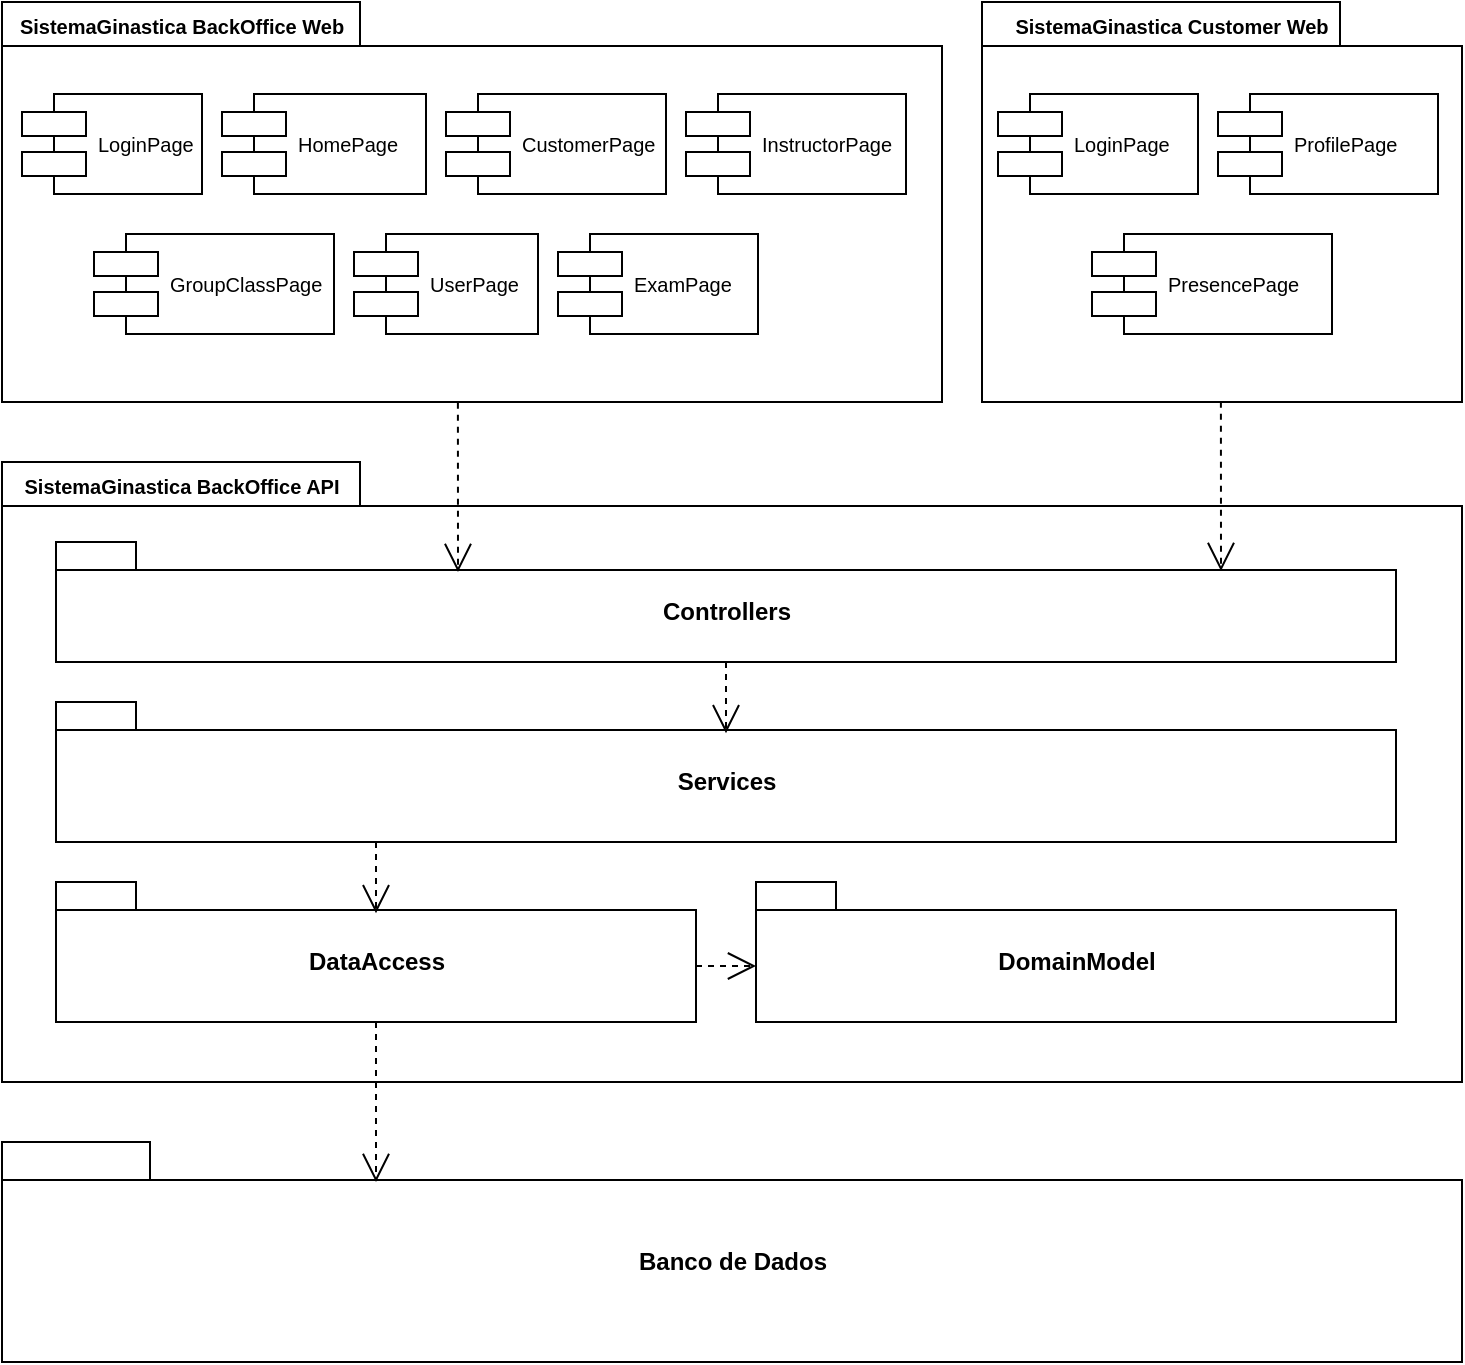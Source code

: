 <mxfile version="12.1.1" type="google" pages="1"><diagram id="hrIMmuR-obfQaq7nH790" name="Page-1"><mxGraphModel dx="1102" dy="677" grid="1" gridSize="10" guides="1" tooltips="1" connect="1" arrows="1" fold="1" page="1" pageScale="1" pageWidth="850" pageHeight="1100" math="0" shadow="0"><root><mxCell id="0"/><mxCell id="1" parent="0"/><mxCell id="etgORasXC1SIr4zEcuCT-1" value="" style="shape=folder;fontStyle=1;spacingTop=10;tabWidth=179;tabHeight=22;tabPosition=left;html=1;" vertex="1" parent="1"><mxGeometry x="50" y="40" width="470" height="200" as="geometry"/></mxCell><mxCell id="etgORasXC1SIr4zEcuCT-2" value="SistemaGinastica BackOffice Web" style="text;align=center;fontStyle=1;verticalAlign=middle;spacingLeft=3;spacingRight=3;strokeColor=none;rotatable=0;points=[[0,0.5],[1,0.5]];portConstraint=eastwest;fontSize=10;" vertex="1" parent="1"><mxGeometry x="100" y="44" width="80" height="16" as="geometry"/></mxCell><mxCell id="etgORasXC1SIr4zEcuCT-3" value="LoginPage" style="shape=component;align=left;spacingLeft=36;fontSize=10;" vertex="1" parent="1"><mxGeometry x="60" y="86" width="90" height="50" as="geometry"/></mxCell><mxCell id="etgORasXC1SIr4zEcuCT-4" value="HomePage" style="shape=component;align=left;spacingLeft=36;fontSize=10;" vertex="1" parent="1"><mxGeometry x="160" y="86" width="102" height="50" as="geometry"/></mxCell><mxCell id="etgORasXC1SIr4zEcuCT-5" value="CustomerPage" style="shape=component;align=left;spacingLeft=36;fontSize=10;" vertex="1" parent="1"><mxGeometry x="272" y="86" width="110" height="50" as="geometry"/></mxCell><mxCell id="etgORasXC1SIr4zEcuCT-6" value="InstructorPage" style="shape=component;align=left;spacingLeft=36;fontSize=10;" vertex="1" parent="1"><mxGeometry x="392" y="86" width="110" height="50" as="geometry"/></mxCell><mxCell id="etgORasXC1SIr4zEcuCT-7" value="GroupClassPage" style="shape=component;align=left;spacingLeft=36;fontSize=10;" vertex="1" parent="1"><mxGeometry x="96" y="156" width="120" height="50" as="geometry"/></mxCell><mxCell id="etgORasXC1SIr4zEcuCT-9" value="UserPage" style="shape=component;align=left;spacingLeft=36;fontSize=10;" vertex="1" parent="1"><mxGeometry x="226" y="156" width="92" height="50" as="geometry"/></mxCell><mxCell id="etgORasXC1SIr4zEcuCT-10" value="ExamPage" style="shape=component;align=left;spacingLeft=36;fontSize=10;" vertex="1" parent="1"><mxGeometry x="328" y="156" width="100" height="50" as="geometry"/></mxCell><mxCell id="etgORasXC1SIr4zEcuCT-15" value="" style="shape=folder;fontStyle=1;spacingTop=10;tabWidth=179;tabHeight=22;tabPosition=left;html=1;" vertex="1" parent="1"><mxGeometry x="540" y="40" width="240" height="200" as="geometry"/></mxCell><mxCell id="etgORasXC1SIr4zEcuCT-16" value="SistemaGinastica Customer Web" style="text;align=center;fontStyle=1;verticalAlign=middle;spacingLeft=3;spacingRight=3;strokeColor=none;rotatable=0;points=[[0,0.5],[1,0.5]];portConstraint=eastwest;fontSize=10;" vertex="1" parent="1"><mxGeometry x="595" y="44" width="80" height="16" as="geometry"/></mxCell><mxCell id="etgORasXC1SIr4zEcuCT-17" value="LoginPage" style="shape=component;align=left;spacingLeft=36;fontSize=10;" vertex="1" parent="1"><mxGeometry x="548" y="86" width="100" height="50" as="geometry"/></mxCell><mxCell id="etgORasXC1SIr4zEcuCT-18" value="PresencePage" style="shape=component;align=left;spacingLeft=36;fontSize=10;" vertex="1" parent="1"><mxGeometry x="595" y="156" width="120" height="50" as="geometry"/></mxCell><mxCell id="etgORasXC1SIr4zEcuCT-24" value="" style="shape=folder;fontStyle=1;spacingTop=10;tabWidth=179;tabHeight=22;tabPosition=left;html=1;" vertex="1" parent="1"><mxGeometry x="50" y="270" width="730" height="310" as="geometry"/></mxCell><mxCell id="etgORasXC1SIr4zEcuCT-25" value="SistemaGinastica BackOffice API" style="text;align=center;fontStyle=1;verticalAlign=middle;spacingLeft=3;spacingRight=3;strokeColor=none;rotatable=0;points=[[0,0.5],[1,0.5]];portConstraint=eastwest;fontSize=10;" vertex="1" parent="1"><mxGeometry x="100" y="274" width="80" height="16" as="geometry"/></mxCell><mxCell id="etgORasXC1SIr4zEcuCT-27" value="Controllers" style="shape=folder;fontStyle=1;spacingTop=10;tabWidth=40;tabHeight=14;tabPosition=left;html=1;" vertex="1" parent="1"><mxGeometry x="77" y="310" width="670" height="60" as="geometry"/></mxCell><mxCell id="etgORasXC1SIr4zEcuCT-34" value="Services" style="shape=folder;fontStyle=1;spacingTop=10;tabWidth=40;tabHeight=14;tabPosition=left;html=1;" vertex="1" parent="1"><mxGeometry x="77" y="390" width="670" height="70" as="geometry"/></mxCell><mxCell id="etgORasXC1SIr4zEcuCT-35" value="DataAccess" style="shape=folder;fontStyle=1;spacingTop=10;tabWidth=40;tabHeight=14;tabPosition=left;html=1;" vertex="1" parent="1"><mxGeometry x="77" y="480" width="320" height="70" as="geometry"/></mxCell><mxCell id="etgORasXC1SIr4zEcuCT-38" value="DomainModel" style="shape=folder;fontStyle=1;spacingTop=10;tabWidth=40;tabHeight=14;tabPosition=left;html=1;" vertex="1" parent="1"><mxGeometry x="427" y="480" width="320" height="70" as="geometry"/></mxCell><mxCell id="etgORasXC1SIr4zEcuCT-39" value="Banco de Dados" style="shape=folder;fontStyle=1;spacingTop=10;tabWidth=74;tabHeight=19;tabPosition=left;html=1;" vertex="1" parent="1"><mxGeometry x="50" y="610" width="730" height="110" as="geometry"/></mxCell><mxCell id="etgORasXC1SIr4zEcuCT-40" value="" style="endArrow=open;endSize=12;dashed=1;html=1;fontSize=9;exitX=0.485;exitY=1.002;exitDx=0;exitDy=0;exitPerimeter=0;" edge="1" parent="1" source="etgORasXC1SIr4zEcuCT-1"><mxGeometry width="160" relative="1" as="geometry"><mxPoint x="340" y="600" as="sourcePoint"/><mxPoint x="278" y="325" as="targetPoint"/></mxGeometry></mxCell><mxCell id="etgORasXC1SIr4zEcuCT-41" value="" style="endArrow=open;endSize=12;dashed=1;html=1;fontSize=9;exitX=0.485;exitY=1.002;exitDx=0;exitDy=0;exitPerimeter=0;" edge="1" parent="1"><mxGeometry width="160" relative="1" as="geometry"><mxPoint x="659.45" y="239.9" as="sourcePoint"/><mxPoint x="659.5" y="324.5" as="targetPoint"/></mxGeometry></mxCell><mxCell id="etgORasXC1SIr4zEcuCT-42" value="" style="endArrow=open;endSize=12;dashed=1;html=1;fontSize=9;exitX=0.5;exitY=1;exitDx=0;exitDy=0;exitPerimeter=0;entryX=0.5;entryY=0.223;entryDx=0;entryDy=0;entryPerimeter=0;" edge="1" parent="1" source="etgORasXC1SIr4zEcuCT-27" target="etgORasXC1SIr4zEcuCT-34"><mxGeometry width="160" relative="1" as="geometry"><mxPoint x="466.95" y="389.9" as="sourcePoint"/><mxPoint x="467" y="474.5" as="targetPoint"/></mxGeometry></mxCell><mxCell id="etgORasXC1SIr4zEcuCT-43" value="" style="endArrow=open;endSize=12;dashed=1;html=1;fontSize=9;exitX=0.5;exitY=1;exitDx=0;exitDy=0;exitPerimeter=0;entryX=0.5;entryY=0.223;entryDx=0;entryDy=0;entryPerimeter=0;" edge="1" parent="1"><mxGeometry width="160" relative="1" as="geometry"><mxPoint x="237" y="460" as="sourcePoint"/><mxPoint x="237" y="495.61" as="targetPoint"/></mxGeometry></mxCell><mxCell id="etgORasXC1SIr4zEcuCT-45" value="" style="endArrow=open;endSize=12;dashed=1;html=1;fontSize=9;exitX=0;exitY=0;exitDx=320;exitDy=42;exitPerimeter=0;entryX=0;entryY=0;entryDx=0;entryDy=42;entryPerimeter=0;" edge="1" parent="1" source="etgORasXC1SIr4zEcuCT-35" target="etgORasXC1SIr4zEcuCT-38"><mxGeometry width="160" relative="1" as="geometry"><mxPoint x="247" y="470.0" as="sourcePoint"/><mxPoint x="247" y="505.61" as="targetPoint"/></mxGeometry></mxCell><mxCell id="etgORasXC1SIr4zEcuCT-46" value="" style="endArrow=open;endSize=12;dashed=1;html=1;fontSize=9;exitX=0.5;exitY=1;exitDx=0;exitDy=0;exitPerimeter=0;entryX=0.75;entryY=0.182;entryDx=0;entryDy=0;entryPerimeter=0;" edge="1" parent="1" source="etgORasXC1SIr4zEcuCT-35"><mxGeometry width="160" relative="1" as="geometry"><mxPoint x="407" y="532" as="sourcePoint"/><mxPoint x="237" y="630.02" as="targetPoint"/></mxGeometry></mxCell><mxCell id="etgORasXC1SIr4zEcuCT-47" value="ProfilePage" style="shape=component;align=left;spacingLeft=36;fontSize=10;" vertex="1" parent="1"><mxGeometry x="658" y="86" width="110" height="50" as="geometry"/></mxCell></root></mxGraphModel></diagram></mxfile>